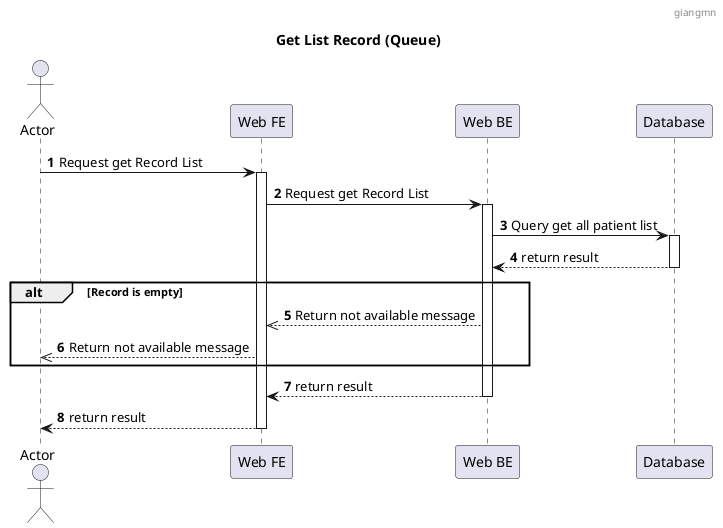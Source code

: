 @startuml
header : giangmn
title: Get List Record (Queue)
autonumber

actor "Actor" as a
participant "Web FE" as fe
participant "Web BE" as be
participant "Database" as db

a-> fe: Request get Record List
fe++
fe -> be: Request get Record List
be++
be -> db: Query get all patient list
db++
db --> be: return result
db--
alt Record is empty
be -->> fe: Return not available message
fe-->> a: Return not available message
end
be --> fe: return result
be--
fe --> a: return result
fe--
@enduml